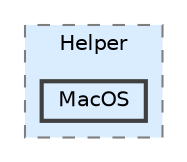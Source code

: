 digraph "Common/Helper/MacOS"
{
 // LATEX_PDF_SIZE
  bgcolor="transparent";
  edge [fontname=Helvetica,fontsize=10,labelfontname=Helvetica,labelfontsize=10];
  node [fontname=Helvetica,fontsize=10,shape=box,height=0.2,width=0.4];
  compound=true
  subgraph clusterdir_e087beed5b02a80de5bb51a6cb3df588 {
    graph [ bgcolor="#daedff", pencolor="grey50", label="Helper", fontname=Helvetica,fontsize=10 style="filled,dashed", URL="dir_e087beed5b02a80de5bb51a6cb3df588.html",tooltip=""]
  dir_e2163f9d7b55bb94357718aabf869d69 [label="MacOS", fillcolor="#daedff", color="grey25", style="filled,bold", URL="dir_e2163f9d7b55bb94357718aabf869d69.html",tooltip=""];
  }
}
